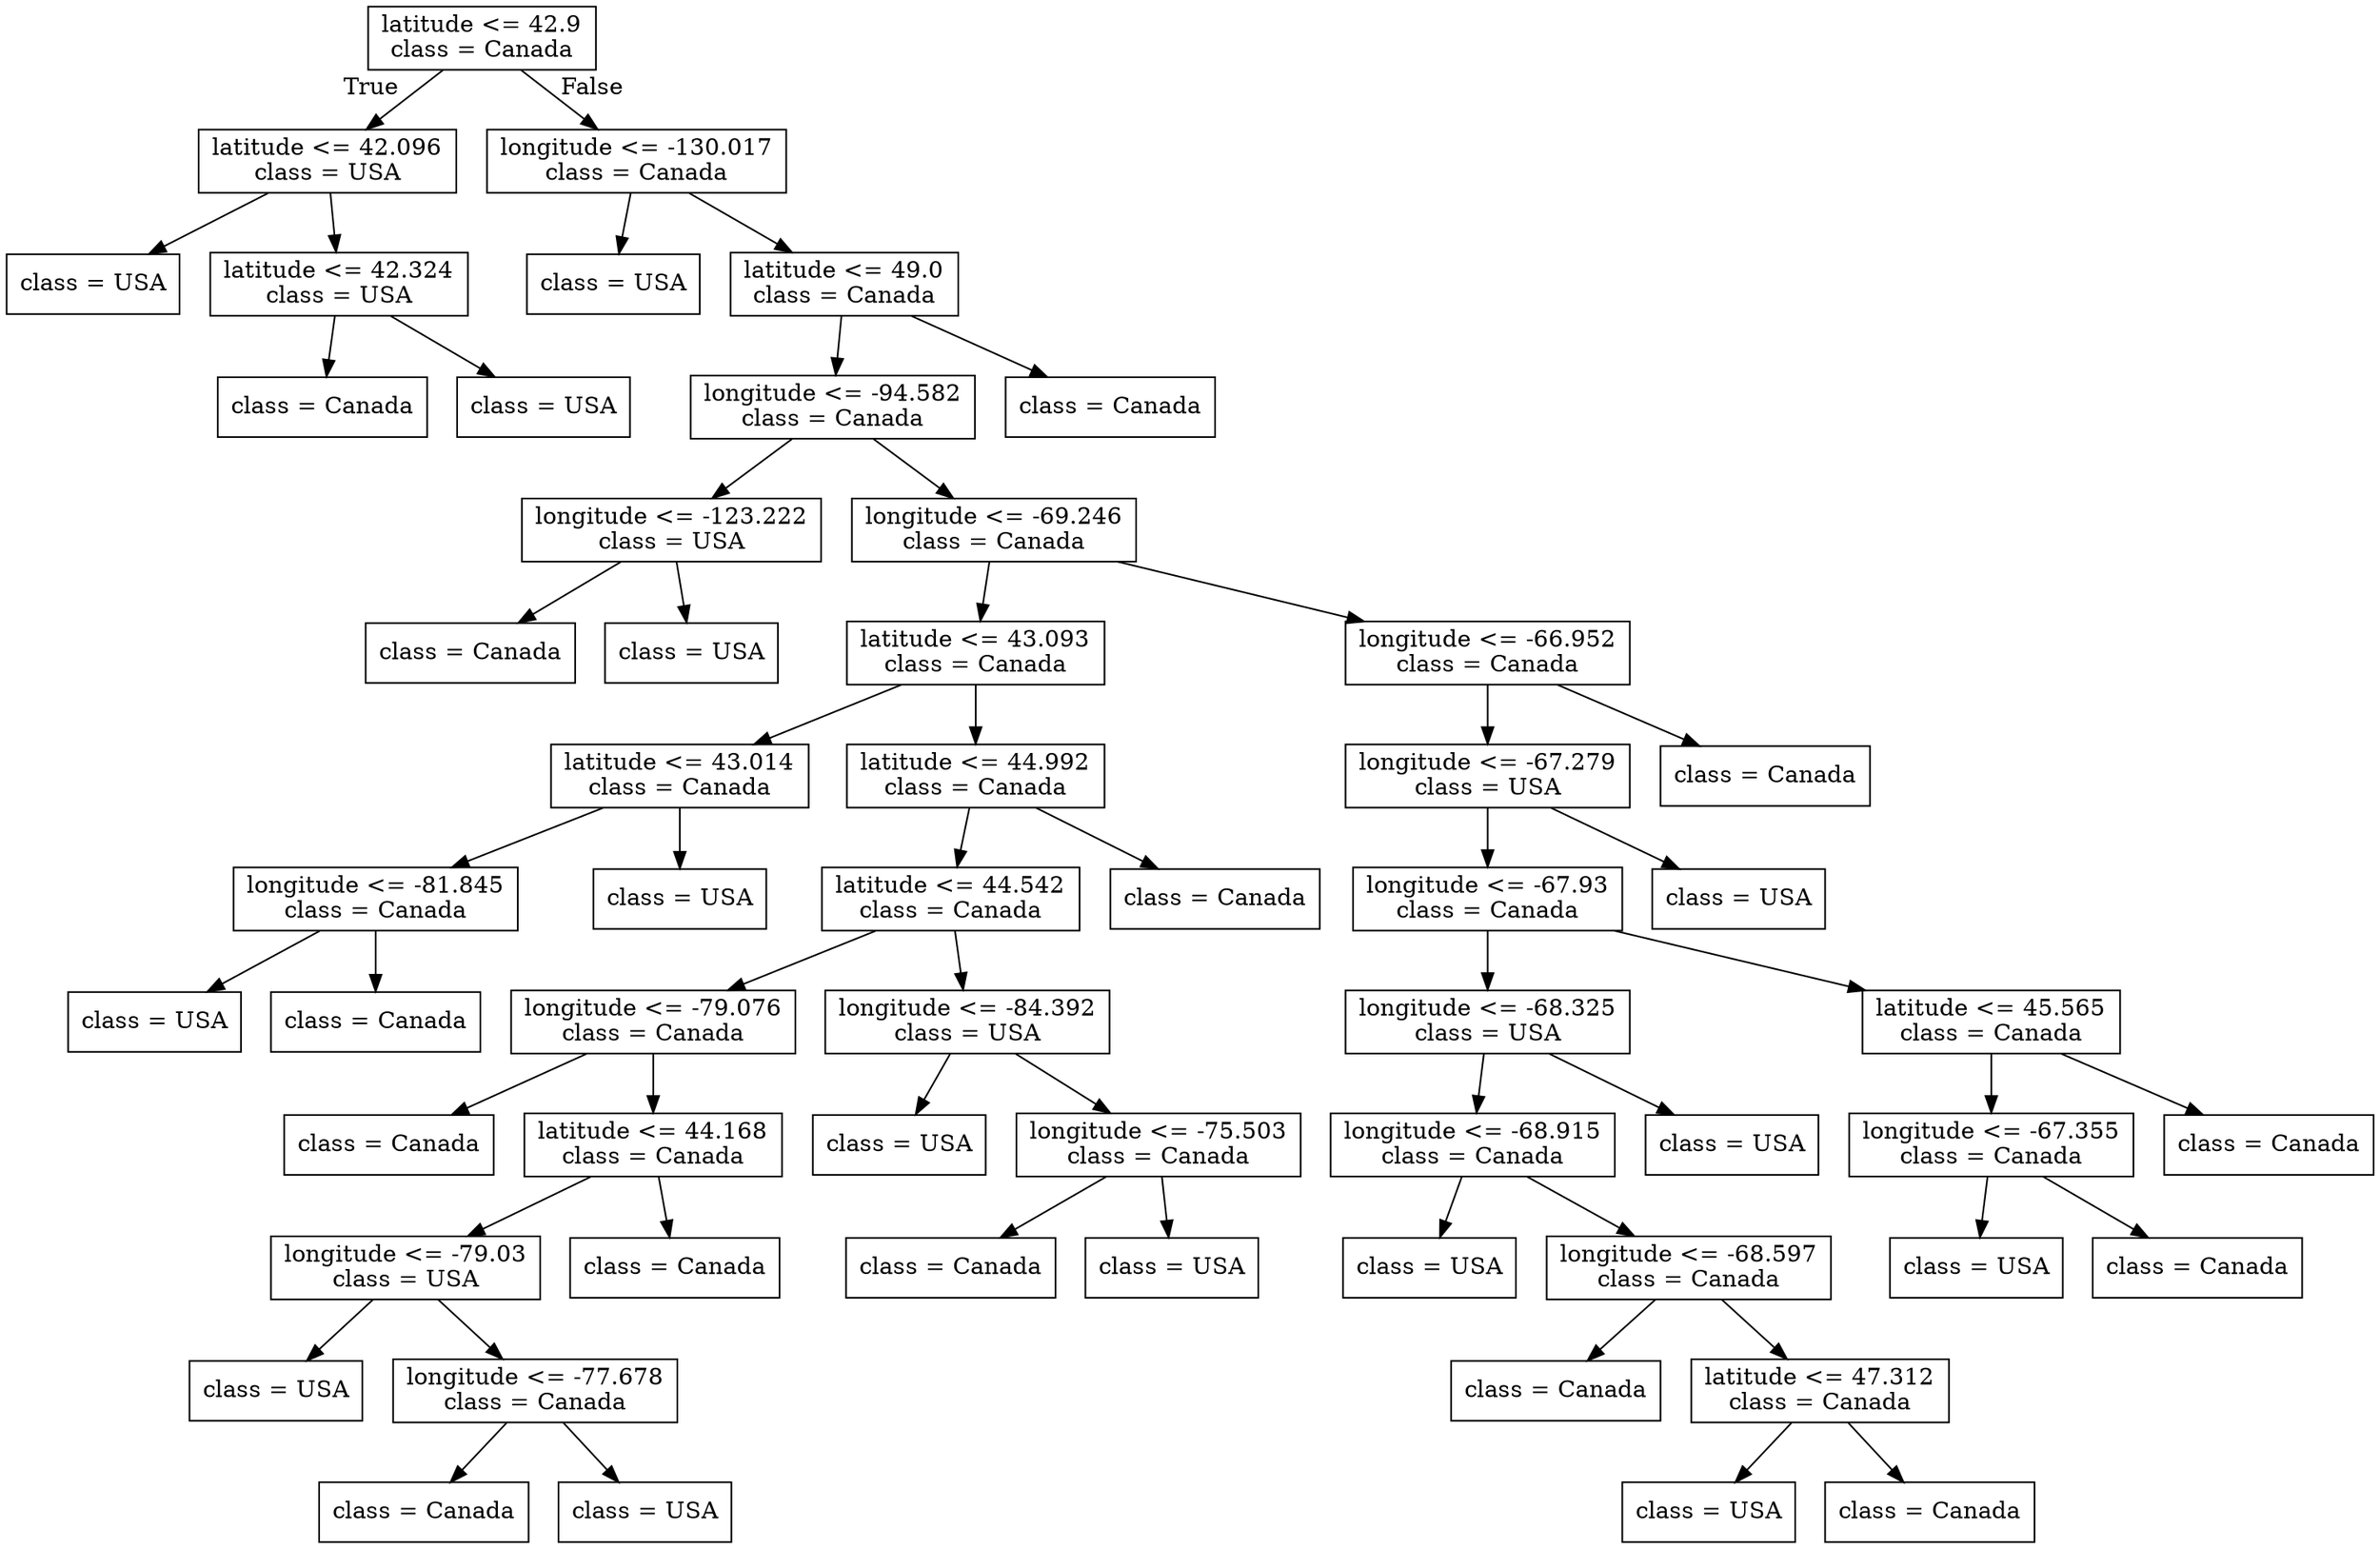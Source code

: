 digraph Tree {
node [shape=box] ;
0 [label="latitude <= 42.9\nclass = Canada"] ;
1 [label="latitude <= 42.096\nclass = USA"] ;
0 -> 1 [labeldistance=2.5, labelangle=45, headlabel="True"] ;
2 [label="class = USA"] ;
1 -> 2 ;
3 [label="latitude <= 42.324\nclass = USA"] ;
1 -> 3 ;
4 [label="class = Canada"] ;
3 -> 4 ;
5 [label="class = USA"] ;
3 -> 5 ;
6 [label="longitude <= -130.017\nclass = Canada"] ;
0 -> 6 [labeldistance=2.5, labelangle=-45, headlabel="False"] ;
7 [label="class = USA"] ;
6 -> 7 ;
8 [label="latitude <= 49.0\nclass = Canada"] ;
6 -> 8 ;
9 [label="longitude <= -94.582\nclass = Canada"] ;
8 -> 9 ;
10 [label="longitude <= -123.222\nclass = USA"] ;
9 -> 10 ;
11 [label="class = Canada"] ;
10 -> 11 ;
12 [label="class = USA"] ;
10 -> 12 ;
13 [label="longitude <= -69.246\nclass = Canada"] ;
9 -> 13 ;
14 [label="latitude <= 43.093\nclass = Canada"] ;
13 -> 14 ;
15 [label="latitude <= 43.014\nclass = Canada"] ;
14 -> 15 ;
16 [label="longitude <= -81.845\nclass = Canada"] ;
15 -> 16 ;
17 [label="class = USA"] ;
16 -> 17 ;
18 [label="class = Canada"] ;
16 -> 18 ;
19 [label="class = USA"] ;
15 -> 19 ;
20 [label="latitude <= 44.992\nclass = Canada"] ;
14 -> 20 ;
21 [label="latitude <= 44.542\nclass = Canada"] ;
20 -> 21 ;
22 [label="longitude <= -79.076\nclass = Canada"] ;
21 -> 22 ;
23 [label="class = Canada"] ;
22 -> 23 ;
24 [label="latitude <= 44.168\nclass = Canada"] ;
22 -> 24 ;
25 [label="longitude <= -79.03\nclass = USA"] ;
24 -> 25 ;
26 [label="class = USA"] ;
25 -> 26 ;
27 [label="longitude <= -77.678\nclass = Canada"] ;
25 -> 27 ;
28 [label="class = Canada"] ;
27 -> 28 ;
29 [label="class = USA"] ;
27 -> 29 ;
30 [label="class = Canada"] ;
24 -> 30 ;
31 [label="longitude <= -84.392\nclass = USA"] ;
21 -> 31 ;
32 [label="class = USA"] ;
31 -> 32 ;
33 [label="longitude <= -75.503\nclass = Canada"] ;
31 -> 33 ;
34 [label="class = Canada"] ;
33 -> 34 ;
35 [label="class = USA"] ;
33 -> 35 ;
36 [label="class = Canada"] ;
20 -> 36 ;
37 [label="longitude <= -66.952\nclass = Canada"] ;
13 -> 37 ;
38 [label="longitude <= -67.279\nclass = USA"] ;
37 -> 38 ;
39 [label="longitude <= -67.93\nclass = Canada"] ;
38 -> 39 ;
40 [label="longitude <= -68.325\nclass = USA"] ;
39 -> 40 ;
41 [label="longitude <= -68.915\nclass = Canada"] ;
40 -> 41 ;
42 [label="class = USA"] ;
41 -> 42 ;
43 [label="longitude <= -68.597\nclass = Canada"] ;
41 -> 43 ;
44 [label="class = Canada"] ;
43 -> 44 ;
45 [label="latitude <= 47.312\nclass = Canada"] ;
43 -> 45 ;
46 [label="class = USA"] ;
45 -> 46 ;
47 [label="class = Canada"] ;
45 -> 47 ;
48 [label="class = USA"] ;
40 -> 48 ;
49 [label="latitude <= 45.565\nclass = Canada"] ;
39 -> 49 ;
50 [label="longitude <= -67.355\nclass = Canada"] ;
49 -> 50 ;
51 [label="class = USA"] ;
50 -> 51 ;
52 [label="class = Canada"] ;
50 -> 52 ;
53 [label="class = Canada"] ;
49 -> 53 ;
54 [label="class = USA"] ;
38 -> 54 ;
55 [label="class = Canada"] ;
37 -> 55 ;
56 [label="class = Canada"] ;
8 -> 56 ;
}
